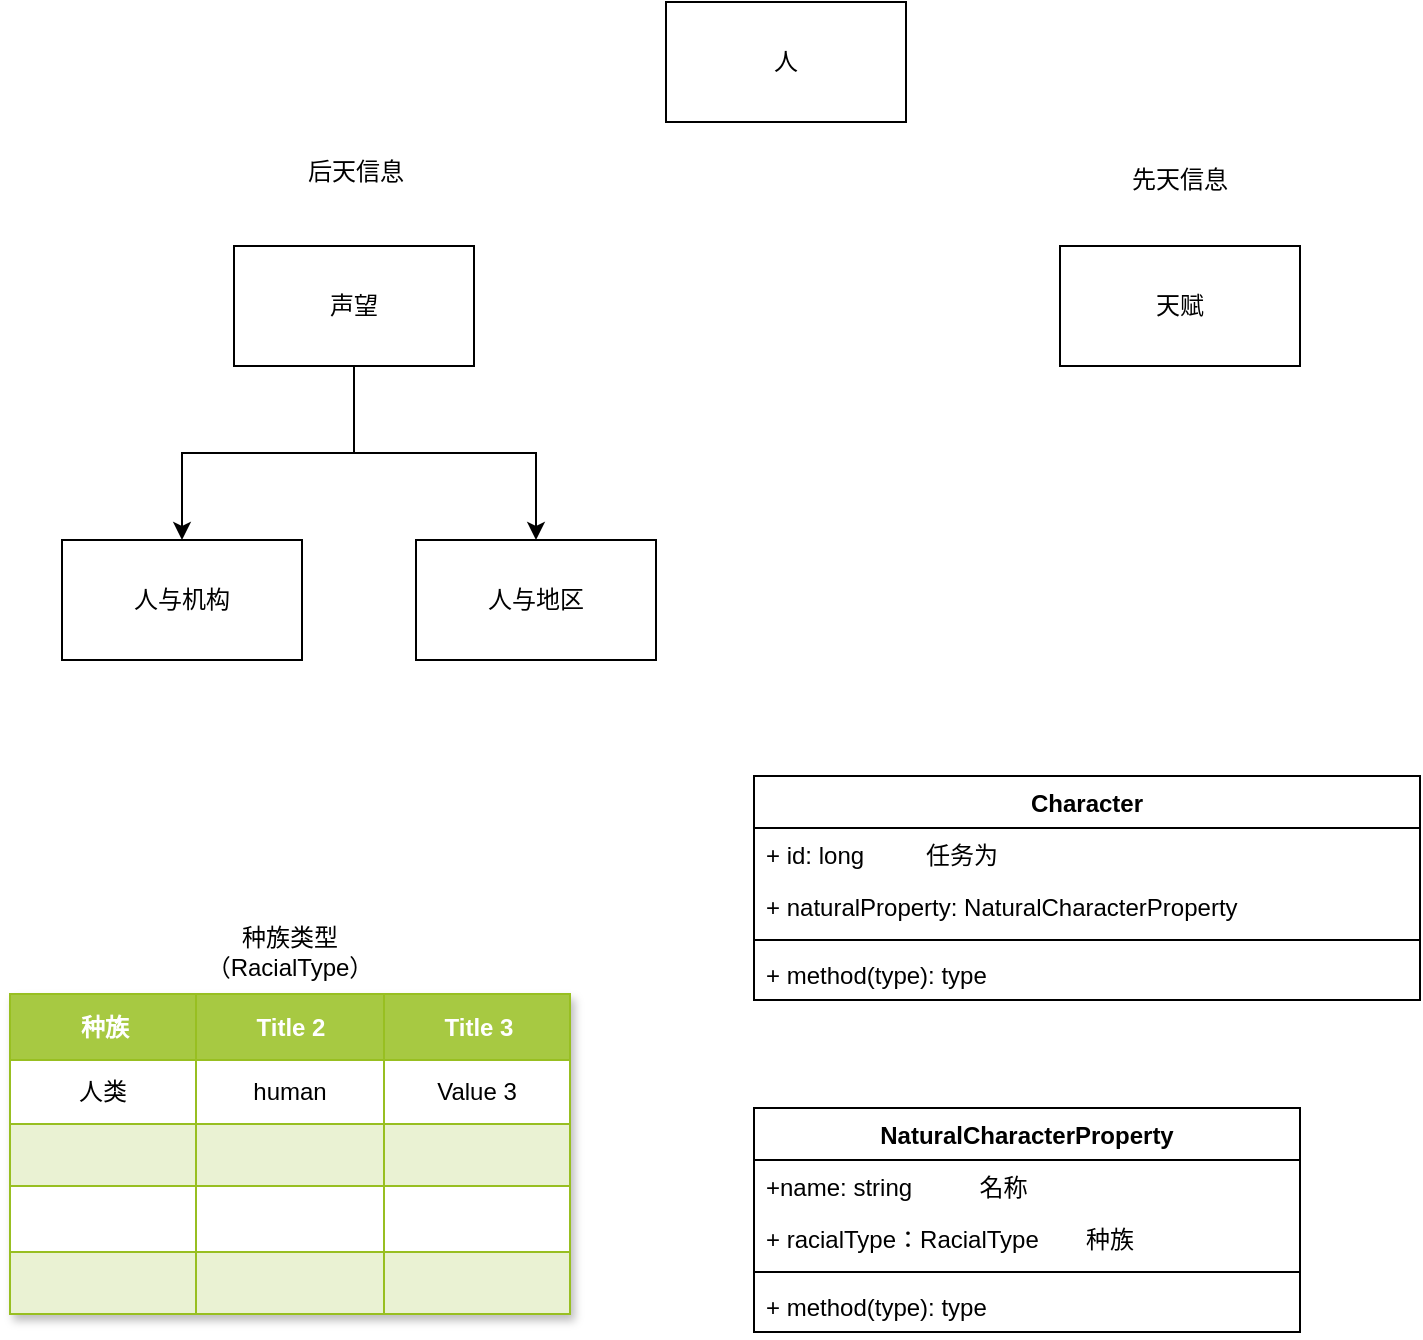 <mxfile version="23.0.2" type="github">
  <diagram name="第 1 页" id="msGF96iAS9bvji9-bfGZ">
    <mxGraphModel dx="1195" dy="622" grid="0" gridSize="10" guides="1" tooltips="1" connect="1" arrows="1" fold="1" page="1" pageScale="1" pageWidth="827" pageHeight="1169" math="0" shadow="0">
      <root>
        <mxCell id="0" />
        <mxCell id="1" parent="0" />
        <mxCell id="g0KuMlzQ4Tr-hMBE79pO-1" value="人" style="rounded=0;whiteSpace=wrap;html=1;" vertex="1" parent="1">
          <mxGeometry x="377" y="161" width="120" height="60" as="geometry" />
        </mxCell>
        <mxCell id="g0KuMlzQ4Tr-hMBE79pO-14" style="edgeStyle=orthogonalEdgeStyle;rounded=0;orthogonalLoop=1;jettySize=auto;html=1;exitX=0.5;exitY=1;exitDx=0;exitDy=0;" edge="1" parent="1" source="g0KuMlzQ4Tr-hMBE79pO-2" target="g0KuMlzQ4Tr-hMBE79pO-12">
          <mxGeometry relative="1" as="geometry" />
        </mxCell>
        <mxCell id="g0KuMlzQ4Tr-hMBE79pO-15" style="edgeStyle=orthogonalEdgeStyle;rounded=0;orthogonalLoop=1;jettySize=auto;html=1;exitX=0.5;exitY=1;exitDx=0;exitDy=0;" edge="1" parent="1" source="g0KuMlzQ4Tr-hMBE79pO-2" target="g0KuMlzQ4Tr-hMBE79pO-13">
          <mxGeometry relative="1" as="geometry" />
        </mxCell>
        <mxCell id="g0KuMlzQ4Tr-hMBE79pO-2" value="声望" style="rounded=0;whiteSpace=wrap;html=1;" vertex="1" parent="1">
          <mxGeometry x="161" y="283" width="120" height="60" as="geometry" />
        </mxCell>
        <mxCell id="g0KuMlzQ4Tr-hMBE79pO-3" value="天赋" style="rounded=0;whiteSpace=wrap;html=1;" vertex="1" parent="1">
          <mxGeometry x="574" y="283" width="120" height="60" as="geometry" />
        </mxCell>
        <mxCell id="g0KuMlzQ4Tr-hMBE79pO-4" value="先天信息" style="text;html=1;strokeColor=none;fillColor=none;align=center;verticalAlign=middle;whiteSpace=wrap;rounded=0;" vertex="1" parent="1">
          <mxGeometry x="604" y="235" width="60" height="30" as="geometry" />
        </mxCell>
        <mxCell id="g0KuMlzQ4Tr-hMBE79pO-5" value="后天信息" style="text;html=1;strokeColor=none;fillColor=none;align=center;verticalAlign=middle;whiteSpace=wrap;rounded=0;" vertex="1" parent="1">
          <mxGeometry x="192" y="231" width="60" height="30" as="geometry" />
        </mxCell>
        <mxCell id="g0KuMlzQ4Tr-hMBE79pO-12" value="人与机构" style="rounded=0;whiteSpace=wrap;html=1;" vertex="1" parent="1">
          <mxGeometry x="75" y="430" width="120" height="60" as="geometry" />
        </mxCell>
        <mxCell id="g0KuMlzQ4Tr-hMBE79pO-13" value="人与地区" style="rounded=0;whiteSpace=wrap;html=1;" vertex="1" parent="1">
          <mxGeometry x="252" y="430" width="120" height="60" as="geometry" />
        </mxCell>
        <mxCell id="g0KuMlzQ4Tr-hMBE79pO-17" value="Character" style="swimlane;fontStyle=1;align=center;verticalAlign=top;childLayout=stackLayout;horizontal=1;startSize=26;horizontalStack=0;resizeParent=1;resizeParentMax=0;resizeLast=0;collapsible=1;marginBottom=0;whiteSpace=wrap;html=1;" vertex="1" parent="1">
          <mxGeometry x="421" y="548" width="333" height="112" as="geometry" />
        </mxCell>
        <mxCell id="g0KuMlzQ4Tr-hMBE79pO-18" value="+ id: long&lt;span style=&quot;white-space: pre;&quot;&gt;&#x9;&lt;/span&gt;&lt;span style=&quot;white-space: pre;&quot;&gt;&#x9;&lt;/span&gt;任务为" style="text;strokeColor=none;fillColor=none;align=left;verticalAlign=top;spacingLeft=4;spacingRight=4;overflow=hidden;rotatable=0;points=[[0,0.5],[1,0.5]];portConstraint=eastwest;whiteSpace=wrap;html=1;" vertex="1" parent="g0KuMlzQ4Tr-hMBE79pO-17">
          <mxGeometry y="26" width="333" height="26" as="geometry" />
        </mxCell>
        <mxCell id="g0KuMlzQ4Tr-hMBE79pO-25" value="+ naturalProperty:&amp;nbsp;NaturalCharacterProperty" style="text;strokeColor=none;fillColor=none;align=left;verticalAlign=top;spacingLeft=4;spacingRight=4;overflow=hidden;rotatable=0;points=[[0,0.5],[1,0.5]];portConstraint=eastwest;whiteSpace=wrap;html=1;" vertex="1" parent="g0KuMlzQ4Tr-hMBE79pO-17">
          <mxGeometry y="52" width="333" height="26" as="geometry" />
        </mxCell>
        <mxCell id="g0KuMlzQ4Tr-hMBE79pO-19" value="" style="line;strokeWidth=1;fillColor=none;align=left;verticalAlign=middle;spacingTop=-1;spacingLeft=3;spacingRight=3;rotatable=0;labelPosition=right;points=[];portConstraint=eastwest;strokeColor=inherit;" vertex="1" parent="g0KuMlzQ4Tr-hMBE79pO-17">
          <mxGeometry y="78" width="333" height="8" as="geometry" />
        </mxCell>
        <mxCell id="g0KuMlzQ4Tr-hMBE79pO-20" value="+ method(type): type" style="text;strokeColor=none;fillColor=none;align=left;verticalAlign=top;spacingLeft=4;spacingRight=4;overflow=hidden;rotatable=0;points=[[0,0.5],[1,0.5]];portConstraint=eastwest;whiteSpace=wrap;html=1;" vertex="1" parent="g0KuMlzQ4Tr-hMBE79pO-17">
          <mxGeometry y="86" width="333" height="26" as="geometry" />
        </mxCell>
        <mxCell id="g0KuMlzQ4Tr-hMBE79pO-21" value="NaturalCharacterProperty" style="swimlane;fontStyle=1;align=center;verticalAlign=top;childLayout=stackLayout;horizontal=1;startSize=26;horizontalStack=0;resizeParent=1;resizeParentMax=0;resizeLast=0;collapsible=1;marginBottom=0;whiteSpace=wrap;html=1;" vertex="1" parent="1">
          <mxGeometry x="421" y="714" width="273" height="112" as="geometry" />
        </mxCell>
        <mxCell id="g0KuMlzQ4Tr-hMBE79pO-22" value="+name: string&lt;span style=&quot;white-space: pre;&quot;&gt;&#x9;&lt;/span&gt;&lt;span style=&quot;white-space: pre;&quot;&gt;&#x9;&lt;/span&gt;名称" style="text;strokeColor=none;fillColor=none;align=left;verticalAlign=top;spacingLeft=4;spacingRight=4;overflow=hidden;rotatable=0;points=[[0,0.5],[1,0.5]];portConstraint=eastwest;whiteSpace=wrap;html=1;" vertex="1" parent="g0KuMlzQ4Tr-hMBE79pO-21">
          <mxGeometry y="26" width="273" height="26" as="geometry" />
        </mxCell>
        <mxCell id="g0KuMlzQ4Tr-hMBE79pO-47" value="+ racialType：RacialType&lt;span style=&quot;white-space: pre;&quot;&gt;&#x9;&lt;/span&gt;种族" style="text;strokeColor=none;fillColor=none;align=left;verticalAlign=top;spacingLeft=4;spacingRight=4;overflow=hidden;rotatable=0;points=[[0,0.5],[1,0.5]];portConstraint=eastwest;whiteSpace=wrap;html=1;" vertex="1" parent="g0KuMlzQ4Tr-hMBE79pO-21">
          <mxGeometry y="52" width="273" height="26" as="geometry" />
        </mxCell>
        <mxCell id="g0KuMlzQ4Tr-hMBE79pO-23" value="" style="line;strokeWidth=1;fillColor=none;align=left;verticalAlign=middle;spacingTop=-1;spacingLeft=3;spacingRight=3;rotatable=0;labelPosition=right;points=[];portConstraint=eastwest;strokeColor=inherit;" vertex="1" parent="g0KuMlzQ4Tr-hMBE79pO-21">
          <mxGeometry y="78" width="273" height="8" as="geometry" />
        </mxCell>
        <mxCell id="g0KuMlzQ4Tr-hMBE79pO-24" value="+ method(type): type" style="text;strokeColor=none;fillColor=none;align=left;verticalAlign=top;spacingLeft=4;spacingRight=4;overflow=hidden;rotatable=0;points=[[0,0.5],[1,0.5]];portConstraint=eastwest;whiteSpace=wrap;html=1;" vertex="1" parent="g0KuMlzQ4Tr-hMBE79pO-21">
          <mxGeometry y="86" width="273" height="26" as="geometry" />
        </mxCell>
        <mxCell id="g0KuMlzQ4Tr-hMBE79pO-49" value="" style="group" vertex="1" connectable="0" parent="1">
          <mxGeometry x="49" y="621" width="280" height="196" as="geometry" />
        </mxCell>
        <mxCell id="g0KuMlzQ4Tr-hMBE79pO-26" value="Assets" style="childLayout=tableLayout;recursiveResize=0;strokeColor=#98bf21;fillColor=#A7C942;shadow=1;" vertex="1" parent="g0KuMlzQ4Tr-hMBE79pO-49">
          <mxGeometry y="36" width="280" height="160" as="geometry" />
        </mxCell>
        <mxCell id="g0KuMlzQ4Tr-hMBE79pO-27" style="shape=tableRow;horizontal=0;startSize=0;swimlaneHead=0;swimlaneBody=0;top=0;left=0;bottom=0;right=0;dropTarget=0;collapsible=0;recursiveResize=0;expand=0;fontStyle=0;strokeColor=inherit;fillColor=#ffffff;" vertex="1" parent="g0KuMlzQ4Tr-hMBE79pO-26">
          <mxGeometry width="280" height="33" as="geometry" />
        </mxCell>
        <mxCell id="g0KuMlzQ4Tr-hMBE79pO-28" value="种族" style="connectable=0;recursiveResize=0;strokeColor=inherit;fillColor=#A7C942;align=center;fontStyle=1;fontColor=#FFFFFF;html=1;" vertex="1" parent="g0KuMlzQ4Tr-hMBE79pO-27">
          <mxGeometry width="93" height="33" as="geometry">
            <mxRectangle width="93" height="33" as="alternateBounds" />
          </mxGeometry>
        </mxCell>
        <mxCell id="g0KuMlzQ4Tr-hMBE79pO-29" value="Title 2" style="connectable=0;recursiveResize=0;strokeColor=inherit;fillColor=#A7C942;align=center;fontStyle=1;fontColor=#FFFFFF;html=1;" vertex="1" parent="g0KuMlzQ4Tr-hMBE79pO-27">
          <mxGeometry x="93" width="94" height="33" as="geometry">
            <mxRectangle width="94" height="33" as="alternateBounds" />
          </mxGeometry>
        </mxCell>
        <mxCell id="g0KuMlzQ4Tr-hMBE79pO-30" value="Title 3" style="connectable=0;recursiveResize=0;strokeColor=inherit;fillColor=#A7C942;align=center;fontStyle=1;fontColor=#FFFFFF;html=1;" vertex="1" parent="g0KuMlzQ4Tr-hMBE79pO-27">
          <mxGeometry x="187" width="93" height="33" as="geometry">
            <mxRectangle width="93" height="33" as="alternateBounds" />
          </mxGeometry>
        </mxCell>
        <mxCell id="g0KuMlzQ4Tr-hMBE79pO-31" value="" style="shape=tableRow;horizontal=0;startSize=0;swimlaneHead=0;swimlaneBody=0;top=0;left=0;bottom=0;right=0;dropTarget=0;collapsible=0;recursiveResize=0;expand=0;fontStyle=0;strokeColor=inherit;fillColor=#ffffff;" vertex="1" parent="g0KuMlzQ4Tr-hMBE79pO-26">
          <mxGeometry y="33" width="280" height="32" as="geometry" />
        </mxCell>
        <mxCell id="g0KuMlzQ4Tr-hMBE79pO-32" value="人类" style="connectable=0;recursiveResize=0;strokeColor=inherit;fillColor=inherit;align=center;whiteSpace=wrap;html=1;" vertex="1" parent="g0KuMlzQ4Tr-hMBE79pO-31">
          <mxGeometry width="93" height="32" as="geometry">
            <mxRectangle width="93" height="32" as="alternateBounds" />
          </mxGeometry>
        </mxCell>
        <mxCell id="g0KuMlzQ4Tr-hMBE79pO-33" value="human" style="connectable=0;recursiveResize=0;strokeColor=inherit;fillColor=inherit;align=center;whiteSpace=wrap;html=1;" vertex="1" parent="g0KuMlzQ4Tr-hMBE79pO-31">
          <mxGeometry x="93" width="94" height="32" as="geometry">
            <mxRectangle width="94" height="32" as="alternateBounds" />
          </mxGeometry>
        </mxCell>
        <mxCell id="g0KuMlzQ4Tr-hMBE79pO-34" value="Value 3" style="connectable=0;recursiveResize=0;strokeColor=inherit;fillColor=inherit;align=center;whiteSpace=wrap;html=1;" vertex="1" parent="g0KuMlzQ4Tr-hMBE79pO-31">
          <mxGeometry x="187" width="93" height="32" as="geometry">
            <mxRectangle width="93" height="32" as="alternateBounds" />
          </mxGeometry>
        </mxCell>
        <mxCell id="g0KuMlzQ4Tr-hMBE79pO-35" value="" style="shape=tableRow;horizontal=0;startSize=0;swimlaneHead=0;swimlaneBody=0;top=0;left=0;bottom=0;right=0;dropTarget=0;collapsible=0;recursiveResize=0;expand=0;fontStyle=1;strokeColor=inherit;fillColor=#EAF2D3;" vertex="1" parent="g0KuMlzQ4Tr-hMBE79pO-26">
          <mxGeometry y="65" width="280" height="31" as="geometry" />
        </mxCell>
        <mxCell id="g0KuMlzQ4Tr-hMBE79pO-36" value="" style="connectable=0;recursiveResize=0;strokeColor=inherit;fillColor=inherit;whiteSpace=wrap;html=1;" vertex="1" parent="g0KuMlzQ4Tr-hMBE79pO-35">
          <mxGeometry width="93" height="31" as="geometry">
            <mxRectangle width="93" height="31" as="alternateBounds" />
          </mxGeometry>
        </mxCell>
        <mxCell id="g0KuMlzQ4Tr-hMBE79pO-37" value="" style="connectable=0;recursiveResize=0;strokeColor=inherit;fillColor=inherit;whiteSpace=wrap;html=1;" vertex="1" parent="g0KuMlzQ4Tr-hMBE79pO-35">
          <mxGeometry x="93" width="94" height="31" as="geometry">
            <mxRectangle width="94" height="31" as="alternateBounds" />
          </mxGeometry>
        </mxCell>
        <mxCell id="g0KuMlzQ4Tr-hMBE79pO-38" value="" style="connectable=0;recursiveResize=0;strokeColor=inherit;fillColor=inherit;whiteSpace=wrap;html=1;" vertex="1" parent="g0KuMlzQ4Tr-hMBE79pO-35">
          <mxGeometry x="187" width="93" height="31" as="geometry">
            <mxRectangle width="93" height="31" as="alternateBounds" />
          </mxGeometry>
        </mxCell>
        <mxCell id="g0KuMlzQ4Tr-hMBE79pO-39" value="" style="shape=tableRow;horizontal=0;startSize=0;swimlaneHead=0;swimlaneBody=0;top=0;left=0;bottom=0;right=0;dropTarget=0;collapsible=0;recursiveResize=0;expand=0;fontStyle=0;strokeColor=inherit;fillColor=#ffffff;" vertex="1" parent="g0KuMlzQ4Tr-hMBE79pO-26">
          <mxGeometry y="96" width="280" height="33" as="geometry" />
        </mxCell>
        <mxCell id="g0KuMlzQ4Tr-hMBE79pO-40" value="" style="connectable=0;recursiveResize=0;strokeColor=inherit;fillColor=inherit;fontStyle=0;align=center;whiteSpace=wrap;html=1;" vertex="1" parent="g0KuMlzQ4Tr-hMBE79pO-39">
          <mxGeometry width="93" height="33" as="geometry">
            <mxRectangle width="93" height="33" as="alternateBounds" />
          </mxGeometry>
        </mxCell>
        <mxCell id="g0KuMlzQ4Tr-hMBE79pO-41" value="" style="connectable=0;recursiveResize=0;strokeColor=inherit;fillColor=inherit;fontStyle=0;align=center;whiteSpace=wrap;html=1;" vertex="1" parent="g0KuMlzQ4Tr-hMBE79pO-39">
          <mxGeometry x="93" width="94" height="33" as="geometry">
            <mxRectangle width="94" height="33" as="alternateBounds" />
          </mxGeometry>
        </mxCell>
        <mxCell id="g0KuMlzQ4Tr-hMBE79pO-42" value="" style="connectable=0;recursiveResize=0;strokeColor=inherit;fillColor=inherit;fontStyle=0;align=center;whiteSpace=wrap;html=1;" vertex="1" parent="g0KuMlzQ4Tr-hMBE79pO-39">
          <mxGeometry x="187" width="93" height="33" as="geometry">
            <mxRectangle width="93" height="33" as="alternateBounds" />
          </mxGeometry>
        </mxCell>
        <mxCell id="g0KuMlzQ4Tr-hMBE79pO-43" value="" style="shape=tableRow;horizontal=0;startSize=0;swimlaneHead=0;swimlaneBody=0;top=0;left=0;bottom=0;right=0;dropTarget=0;collapsible=0;recursiveResize=0;expand=0;fontStyle=1;strokeColor=inherit;fillColor=#EAF2D3;" vertex="1" parent="g0KuMlzQ4Tr-hMBE79pO-26">
          <mxGeometry y="129" width="280" height="31" as="geometry" />
        </mxCell>
        <mxCell id="g0KuMlzQ4Tr-hMBE79pO-44" value="" style="connectable=0;recursiveResize=0;strokeColor=inherit;fillColor=inherit;whiteSpace=wrap;html=1;" vertex="1" parent="g0KuMlzQ4Tr-hMBE79pO-43">
          <mxGeometry width="93" height="31" as="geometry">
            <mxRectangle width="93" height="31" as="alternateBounds" />
          </mxGeometry>
        </mxCell>
        <mxCell id="g0KuMlzQ4Tr-hMBE79pO-45" value="" style="connectable=0;recursiveResize=0;strokeColor=inherit;fillColor=inherit;whiteSpace=wrap;html=1;" vertex="1" parent="g0KuMlzQ4Tr-hMBE79pO-43">
          <mxGeometry x="93" width="94" height="31" as="geometry">
            <mxRectangle width="94" height="31" as="alternateBounds" />
          </mxGeometry>
        </mxCell>
        <mxCell id="g0KuMlzQ4Tr-hMBE79pO-46" value="" style="connectable=0;recursiveResize=0;strokeColor=inherit;fillColor=inherit;whiteSpace=wrap;html=1;" vertex="1" parent="g0KuMlzQ4Tr-hMBE79pO-43">
          <mxGeometry x="187" width="93" height="31" as="geometry">
            <mxRectangle width="93" height="31" as="alternateBounds" />
          </mxGeometry>
        </mxCell>
        <mxCell id="g0KuMlzQ4Tr-hMBE79pO-48" value="种族类型（RacialType）" style="text;html=1;strokeColor=none;fillColor=none;align=center;verticalAlign=middle;whiteSpace=wrap;rounded=0;" vertex="1" parent="g0KuMlzQ4Tr-hMBE79pO-49">
          <mxGeometry x="78" width="124" height="30" as="geometry" />
        </mxCell>
      </root>
    </mxGraphModel>
  </diagram>
</mxfile>
